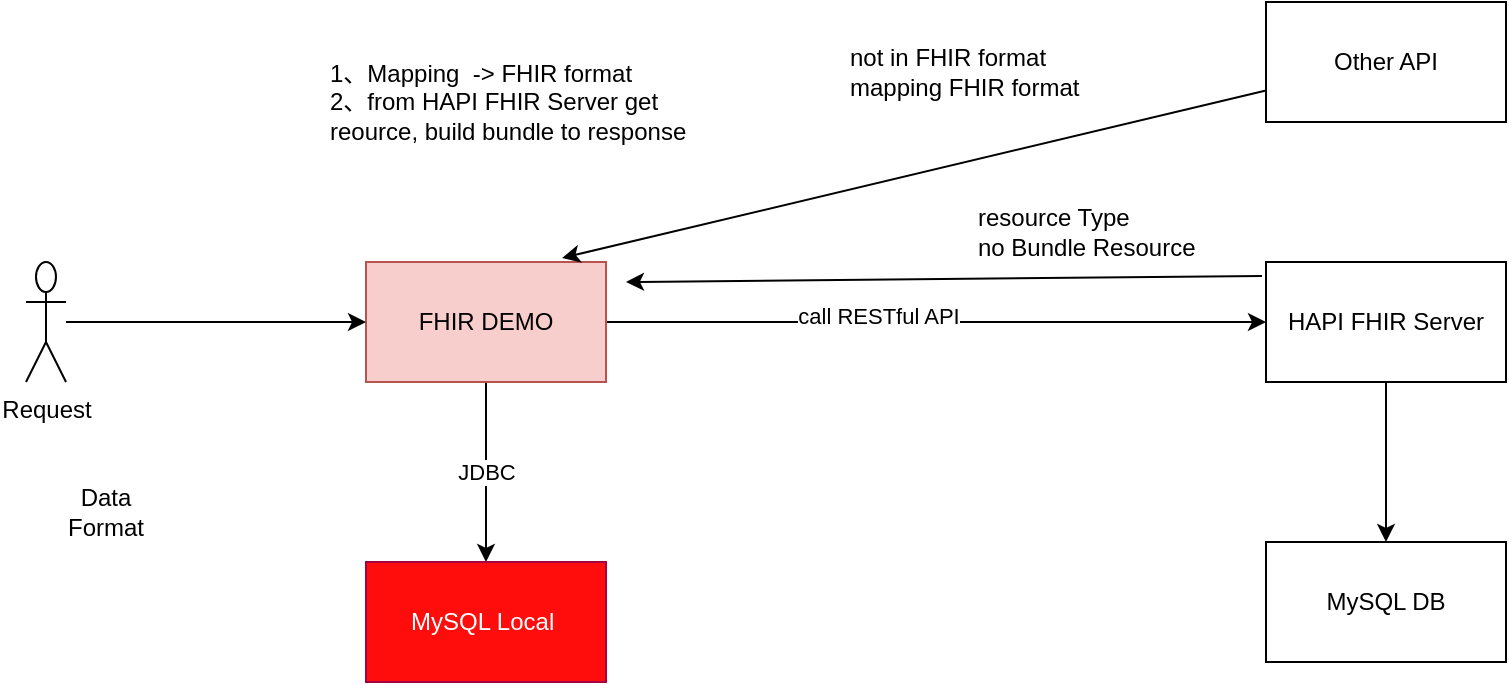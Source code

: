 <mxfile version="18.0.6" type="device"><diagram id="n3QTPZDojuxyZ--zB_C9" name="Page-1"><mxGraphModel dx="2156" dy="905" grid="1" gridSize="10" guides="1" tooltips="1" connect="1" arrows="1" fold="1" page="1" pageScale="1" pageWidth="827" pageHeight="1169" math="0" shadow="0"><root><mxCell id="0"/><mxCell id="1" parent="0"/><mxCell id="zOhjuTDXodSG6hJ9DQRH-10" style="edgeStyle=orthogonalEdgeStyle;rounded=0;orthogonalLoop=1;jettySize=auto;html=1;entryX=0;entryY=0.5;entryDx=0;entryDy=0;" parent="1" source="zOhjuTDXodSG6hJ9DQRH-8" target="zOhjuTDXodSG6hJ9DQRH-9" edge="1"><mxGeometry relative="1" as="geometry"/></mxCell><mxCell id="zOhjuTDXodSG6hJ9DQRH-11" value="call RESTful API" style="edgeLabel;html=1;align=center;verticalAlign=middle;resizable=0;points=[];" parent="zOhjuTDXodSG6hJ9DQRH-10" vertex="1" connectable="0"><mxGeometry x="-0.179" y="3" relative="1" as="geometry"><mxPoint as="offset"/></mxGeometry></mxCell><mxCell id="ydb7mJ2UJeRA8WA7DZI--16" value="JDBC" style="edgeStyle=none;rounded=0;orthogonalLoop=1;jettySize=auto;html=1;" edge="1" parent="1" source="zOhjuTDXodSG6hJ9DQRH-8" target="ydb7mJ2UJeRA8WA7DZI--15"><mxGeometry relative="1" as="geometry"/></mxCell><mxCell id="zOhjuTDXodSG6hJ9DQRH-8" value="FHIR DEMO" style="rounded=0;whiteSpace=wrap;html=1;fillColor=#f8cecc;strokeColor=#b85450;" parent="1" vertex="1"><mxGeometry x="-630" y="280" width="120" height="60" as="geometry"/></mxCell><mxCell id="zOhjuTDXodSG6hJ9DQRH-17" value="" style="edgeStyle=orthogonalEdgeStyle;rounded=0;orthogonalLoop=1;jettySize=auto;html=1;" parent="1" source="zOhjuTDXodSG6hJ9DQRH-9" target="zOhjuTDXodSG6hJ9DQRH-16" edge="1"><mxGeometry relative="1" as="geometry"/></mxCell><mxCell id="ydb7mJ2UJeRA8WA7DZI--6" style="edgeStyle=none;rounded=0;orthogonalLoop=1;jettySize=auto;html=1;exitX=-0.017;exitY=0.117;exitDx=0;exitDy=0;exitPerimeter=0;" edge="1" parent="1" source="zOhjuTDXodSG6hJ9DQRH-9"><mxGeometry relative="1" as="geometry"><mxPoint x="-500" y="290" as="targetPoint"/></mxGeometry></mxCell><mxCell id="zOhjuTDXodSG6hJ9DQRH-9" value="HAPI FHIR Server" style="rounded=0;whiteSpace=wrap;html=1;" parent="1" vertex="1"><mxGeometry x="-180" y="280" width="120" height="60" as="geometry"/></mxCell><mxCell id="zOhjuTDXodSG6hJ9DQRH-13" style="edgeStyle=orthogonalEdgeStyle;rounded=0;orthogonalLoop=1;jettySize=auto;html=1;entryX=0;entryY=0.5;entryDx=0;entryDy=0;" parent="1" source="zOhjuTDXodSG6hJ9DQRH-12" target="zOhjuTDXodSG6hJ9DQRH-8" edge="1"><mxGeometry relative="1" as="geometry"/></mxCell><mxCell id="zOhjuTDXodSG6hJ9DQRH-12" value="Request" style="shape=umlActor;verticalLabelPosition=bottom;verticalAlign=top;html=1;outlineConnect=0;" parent="1" vertex="1"><mxGeometry x="-800" y="280" width="20" height="60" as="geometry"/></mxCell><mxCell id="zOhjuTDXodSG6hJ9DQRH-16" value="MySQL DB" style="whiteSpace=wrap;html=1;rounded=0;" parent="1" vertex="1"><mxGeometry x="-180" y="420" width="120" height="60" as="geometry"/></mxCell><mxCell id="ydb7mJ2UJeRA8WA7DZI--7" value="resource Type&lt;br&gt;no Bundle Resource" style="text;html=1;strokeColor=none;fillColor=none;align=left;verticalAlign=middle;whiteSpace=wrap;rounded=0;" vertex="1" parent="1"><mxGeometry x="-326" y="250" width="146" height="30" as="geometry"/></mxCell><mxCell id="ydb7mJ2UJeRA8WA7DZI--10" value="Data Format" style="text;html=1;strokeColor=none;fillColor=none;align=center;verticalAlign=middle;whiteSpace=wrap;rounded=0;" vertex="1" parent="1"><mxGeometry x="-790" y="390" width="60" height="30" as="geometry"/></mxCell><mxCell id="ydb7mJ2UJeRA8WA7DZI--11" value="1、Mapping&amp;nbsp; -&amp;gt; FHIR format&lt;br&gt;2、from HAPI FHIR Server get reource, build bundle to response" style="text;html=1;strokeColor=none;fillColor=none;align=left;verticalAlign=middle;whiteSpace=wrap;rounded=0;" vertex="1" parent="1"><mxGeometry x="-650" y="150" width="210" height="100" as="geometry"/></mxCell><mxCell id="ydb7mJ2UJeRA8WA7DZI--13" style="edgeStyle=none;rounded=0;orthogonalLoop=1;jettySize=auto;html=1;entryX=0.817;entryY=-0.033;entryDx=0;entryDy=0;entryPerimeter=0;" edge="1" parent="1" source="ydb7mJ2UJeRA8WA7DZI--12" target="zOhjuTDXodSG6hJ9DQRH-8"><mxGeometry relative="1" as="geometry"/></mxCell><mxCell id="ydb7mJ2UJeRA8WA7DZI--12" value="Other API" style="rounded=0;whiteSpace=wrap;html=1;" vertex="1" parent="1"><mxGeometry x="-180" y="150" width="120" height="60" as="geometry"/></mxCell><mxCell id="ydb7mJ2UJeRA8WA7DZI--14" value="not in FHIR format&lt;br&gt;mapping FHIR format" style="text;html=1;strokeColor=none;fillColor=none;align=left;verticalAlign=middle;whiteSpace=wrap;rounded=0;" vertex="1" parent="1"><mxGeometry x="-390" y="160" width="160" height="50" as="geometry"/></mxCell><mxCell id="ydb7mJ2UJeRA8WA7DZI--15" value="MySQL Local&amp;nbsp;" style="whiteSpace=wrap;html=1;rounded=0;fillColor=#FF0D0D;fontColor=#ffffff;strokeColor=#A50040;" vertex="1" parent="1"><mxGeometry x="-630" y="430" width="120" height="60" as="geometry"/></mxCell></root></mxGraphModel></diagram></mxfile>